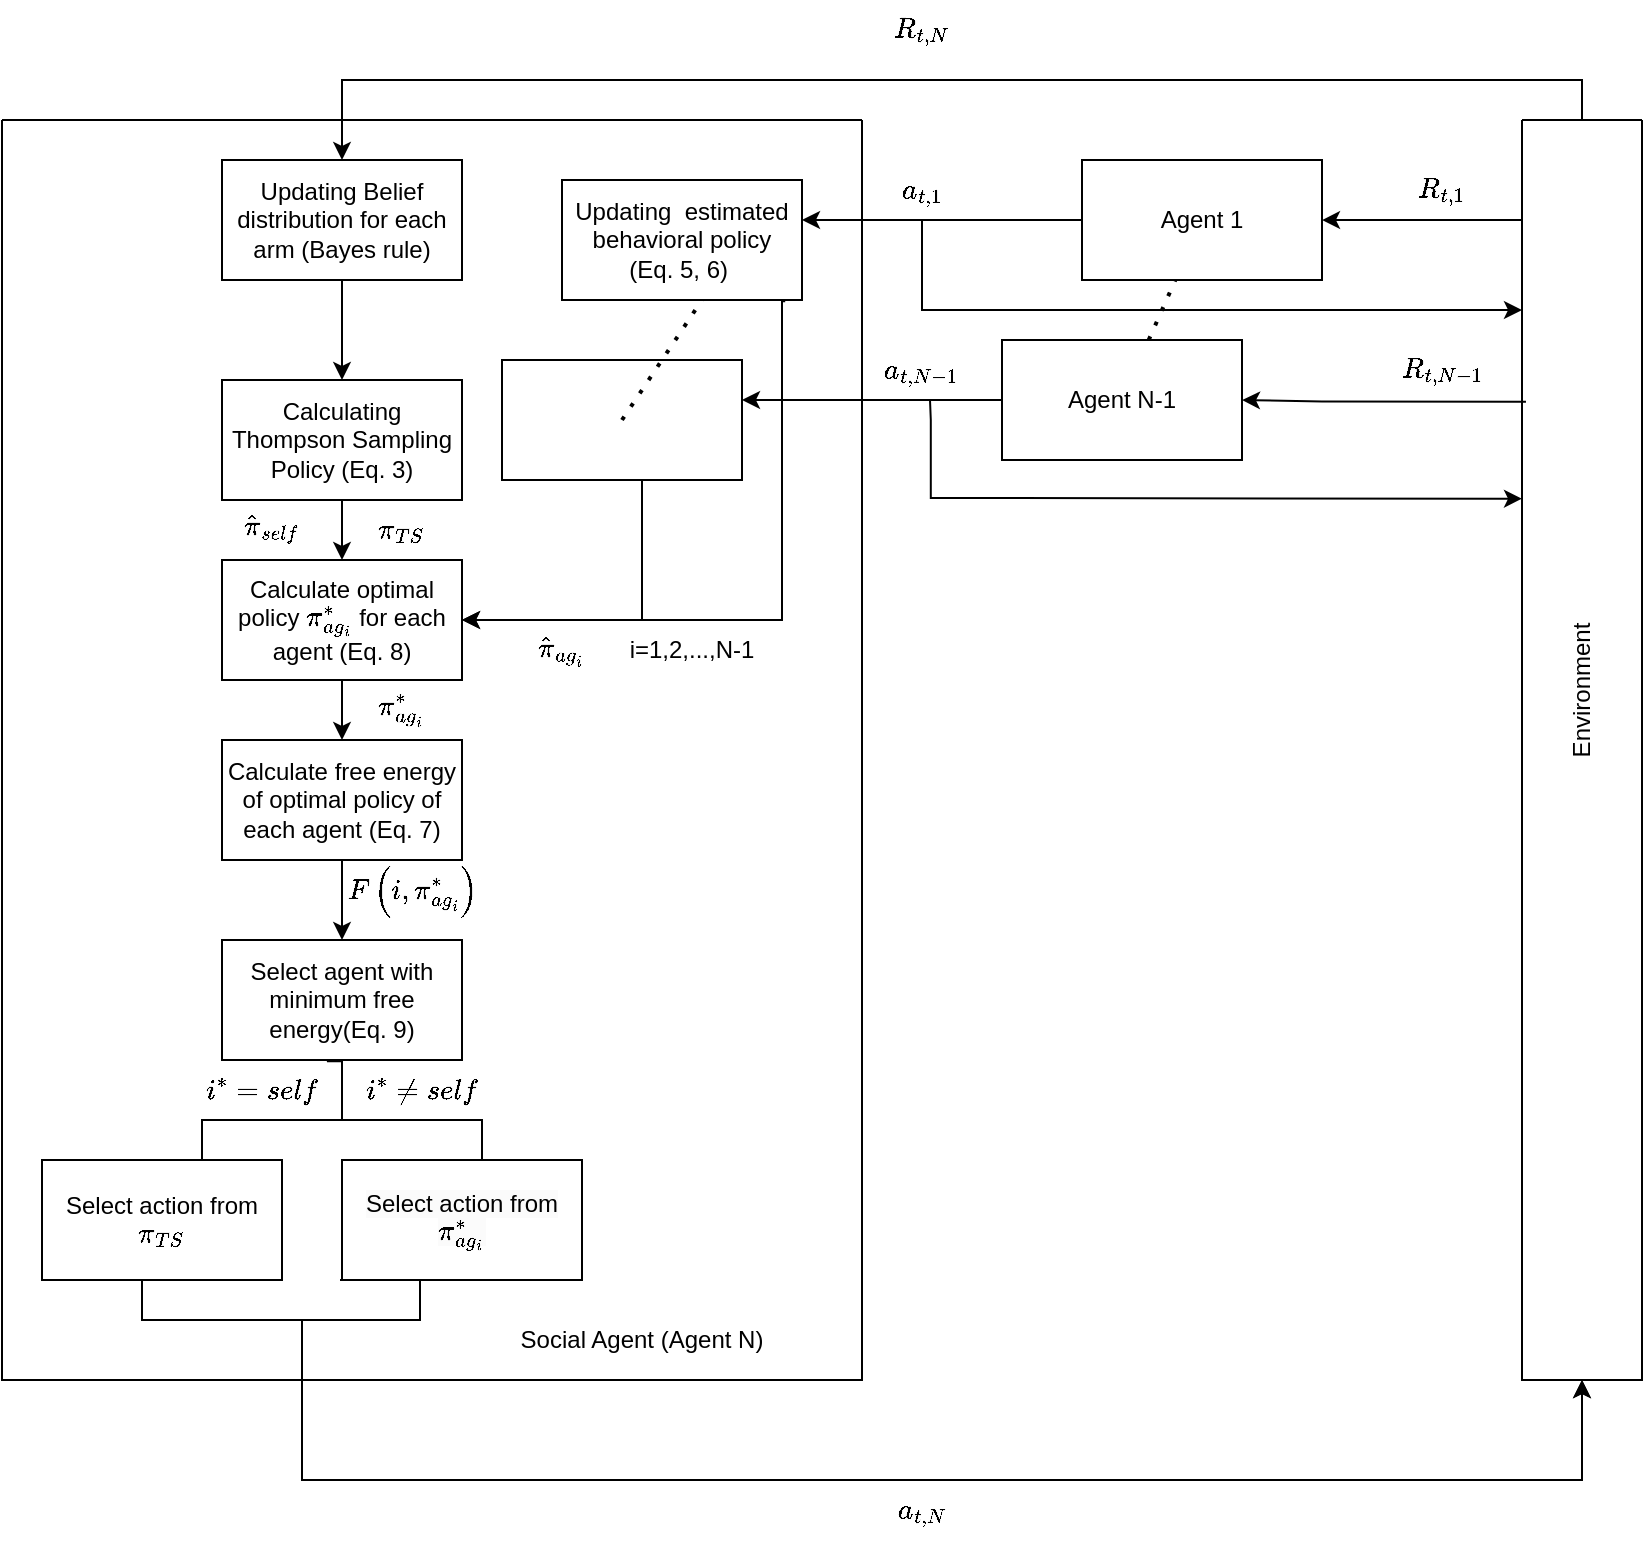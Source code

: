 <mxfile version="21.6.1" type="github" pages="2">
  <diagram name="Page-1" id="jLKKZluM8srTzTSJDMef">
    <mxGraphModel dx="1518" dy="1784" grid="1" gridSize="10" guides="1" tooltips="1" connect="1" arrows="1" fold="1" page="1" pageScale="1" pageWidth="850" pageHeight="1100" math="1" shadow="0">
      <root>
        <mxCell id="0" />
        <mxCell id="1" parent="0" />
        <mxCell id="Uau8ywvGDSGfsXAt1Brf-23" value="" style="swimlane;startSize=0;" parent="1" vertex="1">
          <mxGeometry x="20" y="50" width="430" height="630" as="geometry">
            <mxRectangle y="40" width="50" height="40" as="alternateBounds" />
          </mxGeometry>
        </mxCell>
        <mxCell id="Uau8ywvGDSGfsXAt1Brf-1" value="Updating Belief distribution for each arm (Bayes rule)" style="rounded=0;whiteSpace=wrap;html=1;" parent="Uau8ywvGDSGfsXAt1Brf-23" vertex="1">
          <mxGeometry x="110" y="20" width="120" height="60" as="geometry" />
        </mxCell>
        <mxCell id="Uau8ywvGDSGfsXAt1Brf-3" value="Calculating Thompson Sampling Policy (Eq. 3)" style="rounded=0;whiteSpace=wrap;html=1;" parent="Uau8ywvGDSGfsXAt1Brf-23" vertex="1">
          <mxGeometry x="110" y="130" width="120" height="60" as="geometry" />
        </mxCell>
        <mxCell id="Uau8ywvGDSGfsXAt1Brf-2" style="edgeStyle=orthogonalEdgeStyle;rounded=0;orthogonalLoop=1;jettySize=auto;html=1;exitX=0.5;exitY=1;exitDx=0;exitDy=0;entryX=0.5;entryY=0;entryDx=0;entryDy=0;" parent="Uau8ywvGDSGfsXAt1Brf-23" source="Uau8ywvGDSGfsXAt1Brf-1" target="Uau8ywvGDSGfsXAt1Brf-3" edge="1">
          <mxGeometry relative="1" as="geometry">
            <mxPoint x="170" y="120" as="targetPoint" />
          </mxGeometry>
        </mxCell>
        <mxCell id="Uau8ywvGDSGfsXAt1Brf-5" value="Calculate optimal policy \(\pi_{ag_i}^{*}\) for each agent (Eq. 8)" style="rounded=0;whiteSpace=wrap;html=1;" parent="Uau8ywvGDSGfsXAt1Brf-23" vertex="1">
          <mxGeometry x="110" y="220" width="120" height="60" as="geometry" />
        </mxCell>
        <mxCell id="Uau8ywvGDSGfsXAt1Brf-4" style="edgeStyle=orthogonalEdgeStyle;rounded=0;orthogonalLoop=1;jettySize=auto;html=1;entryX=0.5;entryY=0;entryDx=0;entryDy=0;" parent="Uau8ywvGDSGfsXAt1Brf-23" target="Uau8ywvGDSGfsXAt1Brf-5" edge="1">
          <mxGeometry relative="1" as="geometry">
            <mxPoint x="169" y="210" as="targetPoint" />
            <mxPoint x="170" y="190" as="sourcePoint" />
          </mxGeometry>
        </mxCell>
        <mxCell id="Uau8ywvGDSGfsXAt1Brf-7" value="Calculate free energy of optimal policy of each agent (Eq. 7)" style="rounded=0;whiteSpace=wrap;html=1;" parent="Uau8ywvGDSGfsXAt1Brf-23" vertex="1">
          <mxGeometry x="110" y="310" width="120" height="60" as="geometry" />
        </mxCell>
        <mxCell id="Uau8ywvGDSGfsXAt1Brf-6" style="edgeStyle=orthogonalEdgeStyle;rounded=0;orthogonalLoop=1;jettySize=auto;html=1;exitX=0.5;exitY=1;exitDx=0;exitDy=0;entryX=0.5;entryY=0;entryDx=0;entryDy=0;" parent="Uau8ywvGDSGfsXAt1Brf-23" source="Uau8ywvGDSGfsXAt1Brf-5" target="Uau8ywvGDSGfsXAt1Brf-7" edge="1">
          <mxGeometry relative="1" as="geometry">
            <mxPoint x="170" y="310" as="targetPoint" />
          </mxGeometry>
        </mxCell>
        <mxCell id="Uau8ywvGDSGfsXAt1Brf-11" style="edgeStyle=orthogonalEdgeStyle;rounded=0;orthogonalLoop=1;jettySize=auto;html=1;exitX=0.437;exitY=1.01;exitDx=0;exitDy=0;exitPerimeter=0;" parent="Uau8ywvGDSGfsXAt1Brf-23" source="Uau8ywvGDSGfsXAt1Brf-9" edge="1">
          <mxGeometry relative="1" as="geometry">
            <mxPoint x="100" y="530" as="targetPoint" />
            <mxPoint x="160" y="480" as="sourcePoint" />
            <Array as="points">
              <mxPoint x="170" y="471" />
              <mxPoint x="170" y="500" />
              <mxPoint x="100" y="500" />
            </Array>
          </mxGeometry>
        </mxCell>
        <mxCell id="Uau8ywvGDSGfsXAt1Brf-12" style="edgeStyle=orthogonalEdgeStyle;rounded=0;orthogonalLoop=1;jettySize=auto;html=1;exitX=0.5;exitY=1;exitDx=0;exitDy=0;" parent="Uau8ywvGDSGfsXAt1Brf-23" source="Uau8ywvGDSGfsXAt1Brf-9" edge="1">
          <mxGeometry relative="1" as="geometry">
            <mxPoint x="240" y="530" as="targetPoint" />
            <mxPoint x="180" y="480" as="sourcePoint" />
            <Array as="points">
              <mxPoint x="170" y="500" />
              <mxPoint x="240" y="500" />
            </Array>
          </mxGeometry>
        </mxCell>
        <mxCell id="Uau8ywvGDSGfsXAt1Brf-9" value="Select agent with minimum free energy(Eq. 9)" style="rounded=0;whiteSpace=wrap;html=1;" parent="Uau8ywvGDSGfsXAt1Brf-23" vertex="1">
          <mxGeometry x="110" y="410" width="120" height="60" as="geometry" />
        </mxCell>
        <mxCell id="Uau8ywvGDSGfsXAt1Brf-10" style="edgeStyle=orthogonalEdgeStyle;rounded=0;orthogonalLoop=1;jettySize=auto;html=1;exitX=0.5;exitY=1;exitDx=0;exitDy=0;entryX=0.5;entryY=0;entryDx=0;entryDy=0;" parent="Uau8ywvGDSGfsXAt1Brf-23" source="Uau8ywvGDSGfsXAt1Brf-7" target="Uau8ywvGDSGfsXAt1Brf-9" edge="1">
          <mxGeometry relative="1" as="geometry" />
        </mxCell>
        <mxCell id="Uau8ywvGDSGfsXAt1Brf-13" value="Select action from \(\pi_{TS}\)" style="rounded=0;whiteSpace=wrap;html=1;" parent="Uau8ywvGDSGfsXAt1Brf-23" vertex="1">
          <mxGeometry x="20" y="520" width="120" height="60" as="geometry" />
        </mxCell>
        <mxCell id="Uau8ywvGDSGfsXAt1Brf-14" value="&lt;span style=&quot;color: rgb(0, 0, 0); font-family: Helvetica; font-size: 12px; font-style: normal; font-variant-ligatures: normal; font-variant-caps: normal; font-weight: 400; letter-spacing: normal; orphans: 2; text-align: center; text-indent: 0px; text-transform: none; widows: 2; word-spacing: 0px; -webkit-text-stroke-width: 0px; background-color: rgb(251, 251, 251); text-decoration-thickness: initial; text-decoration-style: initial; text-decoration-color: initial; float: none; display: inline !important;&quot;&gt;Select action from\(\pi_{ag_i}^{*}\)&lt;/span&gt;" style="rounded=0;whiteSpace=wrap;html=1;" parent="Uau8ywvGDSGfsXAt1Brf-23" vertex="1">
          <mxGeometry x="170" y="520" width="120" height="60" as="geometry" />
        </mxCell>
        <mxCell id="Uau8ywvGDSGfsXAt1Brf-17" style="edgeStyle=orthogonalEdgeStyle;rounded=0;orthogonalLoop=1;jettySize=auto;html=1;entryX=1;entryY=0.5;entryDx=0;entryDy=0;exitX=0.5;exitY=1;exitDx=0;exitDy=0;" parent="Uau8ywvGDSGfsXAt1Brf-23" target="Uau8ywvGDSGfsXAt1Brf-5" edge="1">
          <mxGeometry relative="1" as="geometry">
            <mxPoint x="320" y="180" as="sourcePoint" />
            <Array as="points">
              <mxPoint x="320" y="250" />
            </Array>
          </mxGeometry>
        </mxCell>
        <mxCell id="Uau8ywvGDSGfsXAt1Brf-18" value="" style="rounded=0;whiteSpace=wrap;html=1;" parent="Uau8ywvGDSGfsXAt1Brf-23" vertex="1">
          <mxGeometry x="250" y="120" width="120" height="60" as="geometry" />
        </mxCell>
        <mxCell id="Uau8ywvGDSGfsXAt1Brf-19" value="" style="endArrow=none;dashed=1;html=1;dashPattern=1 3;strokeWidth=2;rounded=0;" parent="Uau8ywvGDSGfsXAt1Brf-23" edge="1">
          <mxGeometry width="50" height="50" relative="1" as="geometry">
            <mxPoint x="310" y="150" as="sourcePoint" />
            <mxPoint x="350" y="90" as="targetPoint" />
          </mxGeometry>
        </mxCell>
        <mxCell id="fMXsqICDEtxerlvjd7WZ-1" style="edgeStyle=orthogonalEdgeStyle;rounded=0;orthogonalLoop=1;jettySize=auto;html=1;exitX=0.93;exitY=1.01;exitDx=0;exitDy=0;exitPerimeter=0;entryX=1;entryY=0.5;entryDx=0;entryDy=0;" parent="Uau8ywvGDSGfsXAt1Brf-23" source="Uau8ywvGDSGfsXAt1Brf-20" target="Uau8ywvGDSGfsXAt1Brf-5" edge="1">
          <mxGeometry relative="1" as="geometry">
            <mxPoint x="320" y="240" as="targetPoint" />
            <mxPoint x="400" y="100" as="sourcePoint" />
            <Array as="points">
              <mxPoint x="390" y="91" />
              <mxPoint x="390" y="250" />
            </Array>
          </mxGeometry>
        </mxCell>
        <mxCell id="Uau8ywvGDSGfsXAt1Brf-20" value="Updating&amp;nbsp; estimated behavioral policy&lt;br&gt;(Eq. 5, 6)&amp;nbsp;" style="rounded=0;whiteSpace=wrap;html=1;" parent="Uau8ywvGDSGfsXAt1Brf-23" vertex="1">
          <mxGeometry x="280" y="30" width="120" height="60" as="geometry" />
        </mxCell>
        <mxCell id="Uau8ywvGDSGfsXAt1Brf-34" value="Social Agent (Agent N)" style="text;strokeColor=none;align=center;fillColor=none;html=1;verticalAlign=middle;whiteSpace=wrap;rounded=0;" parent="Uau8ywvGDSGfsXAt1Brf-23" vertex="1">
          <mxGeometry x="250" y="590" width="140" height="40" as="geometry" />
        </mxCell>
        <mxCell id="fMXsqICDEtxerlvjd7WZ-4" value="$$\hat{\pi}_{{ag}_i}$$" style="text;strokeColor=none;align=center;fillColor=none;html=1;verticalAlign=middle;whiteSpace=wrap;rounded=0;" parent="Uau8ywvGDSGfsXAt1Brf-23" vertex="1">
          <mxGeometry x="250" y="250" width="60" height="30" as="geometry" />
        </mxCell>
        <mxCell id="Uau8ywvGDSGfsXAt1Brf-25" style="edgeStyle=orthogonalEdgeStyle;rounded=0;orthogonalLoop=1;jettySize=auto;html=1;exitX=0.5;exitY=1;exitDx=0;exitDy=0;" parent="Uau8ywvGDSGfsXAt1Brf-23" edge="1">
          <mxGeometry relative="1" as="geometry">
            <mxPoint x="790" y="630" as="targetPoint" />
            <mxPoint x="169" y="580" as="sourcePoint" />
            <Array as="points">
              <mxPoint x="209" y="580" />
              <mxPoint x="209" y="600" />
              <mxPoint x="150" y="600" />
              <mxPoint x="150" y="680" />
              <mxPoint x="790" y="680" />
            </Array>
          </mxGeometry>
        </mxCell>
        <mxCell id="fMXsqICDEtxerlvjd7WZ-13" value="$$i^* = self$$" style="text;strokeColor=none;align=center;fillColor=none;html=1;verticalAlign=middle;whiteSpace=wrap;rounded=0;" parent="Uau8ywvGDSGfsXAt1Brf-23" vertex="1">
          <mxGeometry x="100" y="480" width="60" height="10" as="geometry" />
        </mxCell>
        <mxCell id="fMXsqICDEtxerlvjd7WZ-16" value="$$i^* \neq self$$" style="text;strokeColor=none;align=center;fillColor=none;html=1;verticalAlign=middle;whiteSpace=wrap;rounded=0;" parent="Uau8ywvGDSGfsXAt1Brf-23" vertex="1">
          <mxGeometry x="180" y="480" width="60" height="10" as="geometry" />
        </mxCell>
        <mxCell id="fMXsqICDEtxerlvjd7WZ-17" value="$$F\left(i, \pi_{{ag}_i}^*\right)$$" style="text;strokeColor=none;align=center;fillColor=none;html=1;verticalAlign=middle;whiteSpace=wrap;rounded=0;" parent="Uau8ywvGDSGfsXAt1Brf-23" vertex="1">
          <mxGeometry x="180" y="380" width="50" height="10" as="geometry" />
        </mxCell>
        <mxCell id="fMXsqICDEtxerlvjd7WZ-18" value="$$\pi_{{ag}_i}^*$$" style="text;strokeColor=none;align=center;fillColor=none;html=1;verticalAlign=middle;whiteSpace=wrap;rounded=0;" parent="Uau8ywvGDSGfsXAt1Brf-23" vertex="1">
          <mxGeometry x="180" y="280" width="40" height="30" as="geometry" />
        </mxCell>
        <mxCell id="fMXsqICDEtxerlvjd7WZ-19" value="$$\pi_{TS}$$" style="text;strokeColor=none;align=center;fillColor=none;html=1;verticalAlign=middle;whiteSpace=wrap;rounded=0;" parent="Uau8ywvGDSGfsXAt1Brf-23" vertex="1">
          <mxGeometry x="180" y="190" width="40" height="30" as="geometry" />
        </mxCell>
        <mxCell id="fMXsqICDEtxerlvjd7WZ-26" value="" style="shape=image;verticalLabelPosition=bottom;verticalAlign=top;imageAspect=0;image=https://static.thenounproject.com/png/2475107-200.png" parent="Uau8ywvGDSGfsXAt1Brf-23" vertex="1">
          <mxGeometry x="180" y="90" width="40" height="30" as="geometry" />
        </mxCell>
        <mxCell id="sl0QnmHDzVYZaA7vwjuD-1" value="$$\hat\pi_{self}$$" style="text;strokeColor=none;align=center;fillColor=none;html=1;verticalAlign=middle;whiteSpace=wrap;rounded=0;" parent="Uau8ywvGDSGfsXAt1Brf-23" vertex="1">
          <mxGeometry x="110" y="190" width="50" height="25" as="geometry" />
        </mxCell>
        <mxCell id="66hetL-OM86COoO7zvc4-2" value="i=1,2,...,N-1" style="text;strokeColor=none;align=center;fillColor=none;html=1;verticalAlign=middle;whiteSpace=wrap;rounded=0;" vertex="1" parent="Uau8ywvGDSGfsXAt1Brf-23">
          <mxGeometry x="300" y="250" width="90" height="30" as="geometry" />
        </mxCell>
        <mxCell id="Uau8ywvGDSGfsXAt1Brf-46" style="edgeStyle=orthogonalEdgeStyle;rounded=0;orthogonalLoop=1;jettySize=auto;html=1;exitX=0;exitY=0.5;exitDx=0;exitDy=0;entryX=1;entryY=0.333;entryDx=0;entryDy=0;entryPerimeter=0;" parent="1" source="Uau8ywvGDSGfsXAt1Brf-36" target="Uau8ywvGDSGfsXAt1Brf-18" edge="1">
          <mxGeometry relative="1" as="geometry">
            <mxPoint x="390" y="190" as="targetPoint" />
            <Array as="points" />
          </mxGeometry>
        </mxCell>
        <mxCell id="Uau8ywvGDSGfsXAt1Brf-36" value="Agent N-1" style="rounded=0;whiteSpace=wrap;html=1;" parent="1" vertex="1">
          <mxGeometry x="520" y="160" width="120" height="60" as="geometry" />
        </mxCell>
        <mxCell id="Uau8ywvGDSGfsXAt1Brf-37" value="" style="endArrow=none;dashed=1;html=1;dashPattern=1 3;strokeWidth=2;rounded=0;" parent="1" source="Uau8ywvGDSGfsXAt1Brf-36" target="Uau8ywvGDSGfsXAt1Brf-38" edge="1">
          <mxGeometry width="50" height="50" relative="1" as="geometry">
            <mxPoint x="670" y="190" as="sourcePoint" />
            <mxPoint x="590" y="130" as="targetPoint" />
          </mxGeometry>
        </mxCell>
        <mxCell id="Uau8ywvGDSGfsXAt1Brf-45" style="edgeStyle=orthogonalEdgeStyle;rounded=0;orthogonalLoop=1;jettySize=auto;html=1;" parent="1" edge="1">
          <mxGeometry relative="1" as="geometry">
            <mxPoint x="560" y="100" as="sourcePoint" />
            <mxPoint x="420" y="100" as="targetPoint" />
          </mxGeometry>
        </mxCell>
        <mxCell id="Uau8ywvGDSGfsXAt1Brf-110" style="edgeStyle=orthogonalEdgeStyle;rounded=0;orthogonalLoop=1;jettySize=auto;html=1;" parent="1" target="Uau8ywvGDSGfsXAt1Brf-39" edge="1">
          <mxGeometry relative="1" as="geometry">
            <mxPoint x="780" y="140" as="targetPoint" />
            <Array as="points">
              <mxPoint x="480" y="145" />
            </Array>
            <mxPoint x="480" y="100" as="sourcePoint" />
          </mxGeometry>
        </mxCell>
        <mxCell id="Uau8ywvGDSGfsXAt1Brf-38" value="Agent 1" style="rounded=0;whiteSpace=wrap;html=1;" parent="1" vertex="1">
          <mxGeometry x="560" y="70" width="120" height="60" as="geometry" />
        </mxCell>
        <mxCell id="Uau8ywvGDSGfsXAt1Brf-44" style="edgeStyle=orthogonalEdgeStyle;rounded=0;orthogonalLoop=1;jettySize=auto;html=1;exitX=0.5;exitY=0;exitDx=0;exitDy=0;entryX=0.5;entryY=0;entryDx=0;entryDy=0;" parent="1" source="Uau8ywvGDSGfsXAt1Brf-39" target="Uau8ywvGDSGfsXAt1Brf-1" edge="1">
          <mxGeometry relative="1" as="geometry" />
        </mxCell>
        <mxCell id="Uau8ywvGDSGfsXAt1Brf-57" style="edgeStyle=orthogonalEdgeStyle;rounded=0;orthogonalLoop=1;jettySize=auto;html=1;exitX=0.022;exitY=0.274;exitDx=0;exitDy=0;exitPerimeter=0;" parent="1" edge="1">
          <mxGeometry relative="1" as="geometry">
            <mxPoint x="781.98" y="190.84" as="sourcePoint" />
            <mxPoint x="640" y="190" as="targetPoint" />
            <Array as="points">
              <mxPoint x="680" y="191" />
            </Array>
          </mxGeometry>
        </mxCell>
        <mxCell id="Uau8ywvGDSGfsXAt1Brf-39" value="" style="swimlane;startSize=0;" parent="1" vertex="1">
          <mxGeometry x="780" y="50" width="60" height="630" as="geometry" />
        </mxCell>
        <mxCell id="Uau8ywvGDSGfsXAt1Brf-50" value="Environment" style="text;strokeColor=none;align=center;fillColor=none;html=1;verticalAlign=middle;whiteSpace=wrap;rounded=0;rotation=270;" parent="Uau8ywvGDSGfsXAt1Brf-39" vertex="1">
          <mxGeometry y="270" width="60" height="30" as="geometry" />
        </mxCell>
        <mxCell id="Uau8ywvGDSGfsXAt1Brf-49" value="" style="endArrow=classic;html=1;rounded=0;exitX=0;exitY=0.5;exitDx=0;exitDy=0;entryX=-0.055;entryY=0.374;entryDx=0;entryDy=0;entryPerimeter=0;" parent="1" source="Uau8ywvGDSGfsXAt1Brf-36" edge="1">
          <mxGeometry width="50" height="50" relative="1" as="geometry">
            <mxPoint x="524.4" y="170" as="sourcePoint" />
            <mxPoint x="780.0" y="239.36" as="targetPoint" />
            <Array as="points">
              <mxPoint x="500" y="190" />
              <mxPoint x="484" y="190" />
              <mxPoint x="484.4" y="200" />
              <mxPoint x="484.4" y="239" />
            </Array>
          </mxGeometry>
        </mxCell>
        <mxCell id="Uau8ywvGDSGfsXAt1Brf-51" value="$$a_{t,N}$$" style="text;strokeColor=none;align=center;fillColor=none;html=1;verticalAlign=middle;whiteSpace=wrap;rounded=0;" parent="1" vertex="1">
          <mxGeometry x="450" y="730" width="60" height="30" as="geometry" />
        </mxCell>
        <mxCell id="Uau8ywvGDSGfsXAt1Brf-52" value="$$a_{t,N-1}$$" style="text;strokeColor=none;align=center;fillColor=none;html=1;verticalAlign=middle;whiteSpace=wrap;rounded=0;" parent="1" vertex="1">
          <mxGeometry x="450" y="160" width="60" height="30" as="geometry" />
        </mxCell>
        <mxCell id="Uau8ywvGDSGfsXAt1Brf-53" value="$$a_{t,1}$$" style="text;strokeColor=none;align=center;fillColor=none;html=1;verticalAlign=middle;whiteSpace=wrap;rounded=0;" parent="1" vertex="1">
          <mxGeometry x="450" y="70" width="60" height="30" as="geometry" />
        </mxCell>
        <mxCell id="Uau8ywvGDSGfsXAt1Brf-56" value="$$R_{t,N}$$" style="text;strokeColor=none;align=center;fillColor=none;html=1;verticalAlign=middle;whiteSpace=wrap;rounded=0;" parent="1" vertex="1">
          <mxGeometry x="450" y="-10" width="60" height="30" as="geometry" />
        </mxCell>
        <mxCell id="Uau8ywvGDSGfsXAt1Brf-65" value="" style="endArrow=classic;html=1;rounded=0;entryX=1;entryY=0.667;entryDx=0;entryDy=0;entryPerimeter=0;" parent="1" edge="1">
          <mxGeometry width="50" height="50" relative="1" as="geometry">
            <mxPoint x="780" y="100" as="sourcePoint" />
            <mxPoint x="680" y="100.02" as="targetPoint" />
            <Array as="points">
              <mxPoint x="690" y="100" />
            </Array>
          </mxGeometry>
        </mxCell>
        <mxCell id="Uau8ywvGDSGfsXAt1Brf-107" value="$$R_{t,1}$$" style="text;strokeColor=none;align=center;fillColor=none;html=1;verticalAlign=middle;whiteSpace=wrap;rounded=0;" parent="1" vertex="1">
          <mxGeometry x="710" y="70" width="60" height="30" as="geometry" />
        </mxCell>
        <mxCell id="Uau8ywvGDSGfsXAt1Brf-108" value="$$R_{t,N-1}$$" style="text;strokeColor=none;align=center;fillColor=none;html=1;verticalAlign=middle;whiteSpace=wrap;rounded=0;" parent="1" vertex="1">
          <mxGeometry x="710" y="165" width="60" height="20" as="geometry" />
        </mxCell>
        <mxCell id="Uau8ywvGDSGfsXAt1Brf-28" style="edgeStyle=orthogonalEdgeStyle;rounded=0;orthogonalLoop=1;jettySize=auto;html=1;" parent="1" target="Uau8ywvGDSGfsXAt1Brf-39" edge="1">
          <mxGeometry relative="1" as="geometry">
            <mxPoint x="820" y="660" as="targetPoint" />
            <mxPoint x="90" y="630" as="sourcePoint" />
            <Array as="points">
              <mxPoint x="90" y="650" />
              <mxPoint x="170" y="650" />
              <mxPoint x="170" y="730" />
              <mxPoint x="810" y="730" />
            </Array>
          </mxGeometry>
        </mxCell>
      </root>
    </mxGraphModel>
  </diagram>
  <diagram id="8tD_rVsal_eQz5luLfDJ" name="Page-2">
    <mxGraphModel dx="1290" dy="1681" grid="1" gridSize="10" guides="1" tooltips="1" connect="1" arrows="1" fold="1" page="1" pageScale="1" pageWidth="850" pageHeight="1100" math="1" shadow="0">
      <root>
        <mxCell id="0" />
        <mxCell id="1" parent="0" />
        <mxCell id="ndtwWIUN0t6fgnPoVDJu-1" value="" style="swimlane;startSize=0;fillColor=#D5E8D4;" parent="1" vertex="1">
          <mxGeometry x="10" y="50" width="430" height="630" as="geometry">
            <mxRectangle x="10" y="50" width="50" height="40" as="alternateBounds" />
          </mxGeometry>
        </mxCell>
        <mxCell id="ndtwWIUN0t6fgnPoVDJu-2" value="بروزرسانی توزیع‌های باور&amp;nbsp;&lt;br&gt;{قانون بیز}" style="rounded=0;whiteSpace=wrap;html=1;" parent="ndtwWIUN0t6fgnPoVDJu-1" vertex="1">
          <mxGeometry x="110" y="20" width="120" height="60" as="geometry" />
        </mxCell>
        <mxCell id="ndtwWIUN0t6fgnPoVDJu-3" value="محاسبه‌ی سیاست الگوریتم نمونه برداری تامپسون&lt;br&gt;{3.3 معادله }" style="rounded=0;whiteSpace=wrap;html=1;" parent="ndtwWIUN0t6fgnPoVDJu-1" vertex="1">
          <mxGeometry x="110" y="130" width="120" height="60" as="geometry" />
        </mxCell>
        <mxCell id="ndtwWIUN0t6fgnPoVDJu-4" style="edgeStyle=orthogonalEdgeStyle;rounded=0;orthogonalLoop=1;jettySize=auto;html=1;exitX=0.5;exitY=1;exitDx=0;exitDy=0;entryX=0.5;entryY=0;entryDx=0;entryDy=0;" parent="ndtwWIUN0t6fgnPoVDJu-1" source="ndtwWIUN0t6fgnPoVDJu-2" target="ndtwWIUN0t6fgnPoVDJu-3" edge="1">
          <mxGeometry relative="1" as="geometry">
            <mxPoint x="170" y="120" as="targetPoint" />
          </mxGeometry>
        </mxCell>
        <mxCell id="ndtwWIUN0t6fgnPoVDJu-5" value="محاسبه سیاست بهینه&amp;nbsp;&lt;br&gt;برای هر عامل&lt;br&gt;{3.8 معادله }" style="rounded=0;whiteSpace=wrap;html=1;" parent="ndtwWIUN0t6fgnPoVDJu-1" vertex="1">
          <mxGeometry x="110" y="220" width="120" height="60" as="geometry" />
        </mxCell>
        <mxCell id="ndtwWIUN0t6fgnPoVDJu-6" style="edgeStyle=orthogonalEdgeStyle;rounded=0;orthogonalLoop=1;jettySize=auto;html=1;entryX=0.5;entryY=0;entryDx=0;entryDy=0;" parent="ndtwWIUN0t6fgnPoVDJu-1" target="ndtwWIUN0t6fgnPoVDJu-5" edge="1">
          <mxGeometry relative="1" as="geometry">
            <mxPoint x="169" y="210" as="targetPoint" />
            <mxPoint x="170" y="190" as="sourcePoint" />
          </mxGeometry>
        </mxCell>
        <mxCell id="ndtwWIUN0t6fgnPoVDJu-7" value="محاسبه‌ی انرژی آزاد برای سیاست‌های بهینه عامل‌ها&amp;nbsp;&lt;br&gt;{3.7 معادله }" style="rounded=0;whiteSpace=wrap;html=1;" parent="ndtwWIUN0t6fgnPoVDJu-1" vertex="1">
          <mxGeometry x="110" y="310" width="120" height="60" as="geometry" />
        </mxCell>
        <mxCell id="ndtwWIUN0t6fgnPoVDJu-8" style="edgeStyle=orthogonalEdgeStyle;rounded=0;orthogonalLoop=1;jettySize=auto;html=1;exitX=0.5;exitY=1;exitDx=0;exitDy=0;entryX=0.5;entryY=0;entryDx=0;entryDy=0;" parent="ndtwWIUN0t6fgnPoVDJu-1" source="ndtwWIUN0t6fgnPoVDJu-5" target="ndtwWIUN0t6fgnPoVDJu-7" edge="1">
          <mxGeometry relative="1" as="geometry">
            <mxPoint x="170" y="310" as="targetPoint" />
          </mxGeometry>
        </mxCell>
        <mxCell id="ndtwWIUN0t6fgnPoVDJu-9" style="edgeStyle=orthogonalEdgeStyle;rounded=0;orthogonalLoop=1;jettySize=auto;html=1;exitX=0.437;exitY=1.01;exitDx=0;exitDy=0;exitPerimeter=0;" parent="ndtwWIUN0t6fgnPoVDJu-1" source="ndtwWIUN0t6fgnPoVDJu-11" edge="1">
          <mxGeometry relative="1" as="geometry">
            <mxPoint x="100" y="530" as="targetPoint" />
            <mxPoint x="160" y="480" as="sourcePoint" />
            <Array as="points">
              <mxPoint x="170" y="471" />
              <mxPoint x="170" y="500" />
              <mxPoint x="100" y="500" />
            </Array>
          </mxGeometry>
        </mxCell>
        <mxCell id="ndtwWIUN0t6fgnPoVDJu-10" style="edgeStyle=orthogonalEdgeStyle;rounded=0;orthogonalLoop=1;jettySize=auto;html=1;exitX=0.75;exitY=1;exitDx=0;exitDy=0;" parent="ndtwWIUN0t6fgnPoVDJu-1" source="ndtwWIUN0t6fgnPoVDJu-11" edge="1">
          <mxGeometry relative="1" as="geometry">
            <mxPoint x="240" y="530" as="targetPoint" />
            <mxPoint x="180" y="480" as="sourcePoint" />
            <Array as="points">
              <mxPoint x="170" y="470" />
              <mxPoint x="170" y="500" />
              <mxPoint x="240" y="500" />
            </Array>
          </mxGeometry>
        </mxCell>
        <mxCell id="ndtwWIUN0t6fgnPoVDJu-11" value="انتخاب عامل دارای کمینه انرژی آزاد&lt;br&gt;{3.9 معادله }" style="rounded=0;whiteSpace=wrap;html=1;" parent="ndtwWIUN0t6fgnPoVDJu-1" vertex="1">
          <mxGeometry x="110" y="410" width="120" height="60" as="geometry" />
        </mxCell>
        <mxCell id="ndtwWIUN0t6fgnPoVDJu-12" style="edgeStyle=orthogonalEdgeStyle;rounded=0;orthogonalLoop=1;jettySize=auto;html=1;exitX=0.5;exitY=1;exitDx=0;exitDy=0;entryX=0.5;entryY=0;entryDx=0;entryDy=0;" parent="ndtwWIUN0t6fgnPoVDJu-1" source="ndtwWIUN0t6fgnPoVDJu-7" target="ndtwWIUN0t6fgnPoVDJu-11" edge="1">
          <mxGeometry relative="1" as="geometry" />
        </mxCell>
        <mxCell id="ndtwWIUN0t6fgnPoVDJu-13" value="انتخاب عمل بر اساس&lt;br&gt;&amp;nbsp;\(\pi_{TS}\)" style="rounded=0;whiteSpace=wrap;html=1;" parent="ndtwWIUN0t6fgnPoVDJu-1" vertex="1">
          <mxGeometry x="20" y="520" width="120" height="60" as="geometry" />
        </mxCell>
        <mxCell id="ndtwWIUN0t6fgnPoVDJu-14" value="&lt;span style=&quot;color: rgb(0, 0, 0); font-family: Helvetica; font-size: 12px; font-style: normal; font-variant-ligatures: normal; font-variant-caps: normal; font-weight: 400; letter-spacing: normal; orphans: 2; text-align: center; text-indent: 0px; text-transform: none; widows: 2; word-spacing: 0px; -webkit-text-stroke-width: 0px; background-color: rgb(251, 251, 251); text-decoration-thickness: initial; text-decoration-style: initial; text-decoration-color: initial; float: none; display: inline !important;&quot;&gt;انتخاب عمل بر اساس&lt;br&gt;\(\pi_{ag_i}^{*}\)&lt;/span&gt;" style="rounded=0;whiteSpace=wrap;html=1;" parent="ndtwWIUN0t6fgnPoVDJu-1" vertex="1">
          <mxGeometry x="170" y="520" width="120" height="60" as="geometry" />
        </mxCell>
        <mxCell id="ndtwWIUN0t6fgnPoVDJu-15" style="edgeStyle=orthogonalEdgeStyle;rounded=0;orthogonalLoop=1;jettySize=auto;html=1;entryX=1;entryY=0.5;entryDx=0;entryDy=0;exitX=0.5;exitY=1;exitDx=0;exitDy=0;" parent="ndtwWIUN0t6fgnPoVDJu-1" target="ndtwWIUN0t6fgnPoVDJu-5" edge="1">
          <mxGeometry relative="1" as="geometry">
            <mxPoint x="320" y="180" as="sourcePoint" />
            <Array as="points">
              <mxPoint x="320" y="250" />
            </Array>
          </mxGeometry>
        </mxCell>
        <mxCell id="ndtwWIUN0t6fgnPoVDJu-16" value="" style="rounded=0;whiteSpace=wrap;html=1;" parent="ndtwWIUN0t6fgnPoVDJu-1" vertex="1">
          <mxGeometry x="250" y="120" width="120" height="60" as="geometry" />
        </mxCell>
        <mxCell id="ndtwWIUN0t6fgnPoVDJu-17" value="" style="endArrow=none;dashed=1;html=1;dashPattern=1 3;strokeWidth=2;rounded=0;" parent="ndtwWIUN0t6fgnPoVDJu-1" edge="1">
          <mxGeometry width="50" height="50" relative="1" as="geometry">
            <mxPoint x="310" y="150" as="sourcePoint" />
            <mxPoint x="350" y="90" as="targetPoint" />
          </mxGeometry>
        </mxCell>
        <mxCell id="ndtwWIUN0t6fgnPoVDJu-18" style="edgeStyle=orthogonalEdgeStyle;rounded=0;orthogonalLoop=1;jettySize=auto;html=1;exitX=0.93;exitY=1.01;exitDx=0;exitDy=0;exitPerimeter=0;entryX=1;entryY=0.5;entryDx=0;entryDy=0;" parent="ndtwWIUN0t6fgnPoVDJu-1" source="ndtwWIUN0t6fgnPoVDJu-19" target="ndtwWIUN0t6fgnPoVDJu-5" edge="1">
          <mxGeometry relative="1" as="geometry">
            <mxPoint x="320" y="240" as="targetPoint" />
            <mxPoint x="400" y="100" as="sourcePoint" />
            <Array as="points">
              <mxPoint x="390" y="91" />
              <mxPoint x="390" y="250" />
            </Array>
          </mxGeometry>
        </mxCell>
        <mxCell id="ndtwWIUN0t6fgnPoVDJu-19" value="بروز رسانی سیاست رفتاری تخمین زده شده&lt;br&gt;{3.5، 3.6 معادلات&amp;nbsp;}" style="rounded=0;whiteSpace=wrap;html=1;" parent="ndtwWIUN0t6fgnPoVDJu-1" vertex="1">
          <mxGeometry x="280" y="30" width="120" height="60" as="geometry" />
        </mxCell>
        <mxCell id="ndtwWIUN0t6fgnPoVDJu-20" value="عامل اجتماعی(N عامل)" style="text;strokeColor=none;align=center;fillColor=none;html=1;verticalAlign=middle;whiteSpace=wrap;rounded=0;" parent="ndtwWIUN0t6fgnPoVDJu-1" vertex="1">
          <mxGeometry x="250" y="590" width="140" height="40" as="geometry" />
        </mxCell>
        <mxCell id="ndtwWIUN0t6fgnPoVDJu-22" style="edgeStyle=orthogonalEdgeStyle;rounded=0;orthogonalLoop=1;jettySize=auto;html=1;exitX=0.5;exitY=1;exitDx=0;exitDy=0;entryX=0.5;entryY=1;entryDx=0;entryDy=0;" parent="ndtwWIUN0t6fgnPoVDJu-1" target="ndtwWIUN0t6fgnPoVDJu-37" edge="1">
          <mxGeometry relative="1" as="geometry">
            <mxPoint x="819" y="640" as="targetPoint" />
            <mxPoint x="179" y="580" as="sourcePoint" />
            <Array as="points">
              <mxPoint x="219" y="580" />
              <mxPoint x="219" y="600" />
              <mxPoint x="160" y="600" />
              <mxPoint x="160" y="680" />
              <mxPoint x="800" y="680" />
            </Array>
          </mxGeometry>
        </mxCell>
        <mxCell id="ndtwWIUN0t6fgnPoVDJu-25" value="$$F\left(i, \pi_{{ag}_i}^*\right)$$" style="text;strokeColor=none;align=center;fillColor=none;html=1;verticalAlign=middle;whiteSpace=wrap;rounded=0;" parent="ndtwWIUN0t6fgnPoVDJu-1" vertex="1">
          <mxGeometry x="190" y="390" width="30" height="10" as="geometry" />
        </mxCell>
        <mxCell id="ndtwWIUN0t6fgnPoVDJu-28" value="" style="shape=image;verticalLabelPosition=bottom;verticalAlign=top;imageAspect=0;image=https://static.thenounproject.com/png/2475107-200.png" parent="ndtwWIUN0t6fgnPoVDJu-1" vertex="1">
          <mxGeometry x="180" y="90" width="40" height="30" as="geometry" />
        </mxCell>
        <mxCell id="g6mAgyhkgIrgwWrr3cyB-2" value="$$\pi_{TS}$$" style="text;strokeColor=none;align=center;fillColor=none;html=1;verticalAlign=middle;whiteSpace=wrap;rounded=0;" parent="ndtwWIUN0t6fgnPoVDJu-1" vertex="1">
          <mxGeometry x="185" y="190" width="40" height="30" as="geometry" />
        </mxCell>
        <mxCell id="g6mAgyhkgIrgwWrr3cyB-1" value="$$\pi_{{ag}_i}^*$$" style="text;strokeColor=none;align=center;fillColor=none;html=1;verticalAlign=middle;whiteSpace=wrap;rounded=0;" parent="ndtwWIUN0t6fgnPoVDJu-1" vertex="1">
          <mxGeometry x="185" y="280" width="40" height="30" as="geometry" />
        </mxCell>
        <mxCell id="9xQlH-c4A5kM8fqZ1FGV-14" value="i=1,2,...,N-1" style="text;strokeColor=none;align=center;fillColor=none;html=1;verticalAlign=middle;whiteSpace=wrap;rounded=0;" vertex="1" parent="ndtwWIUN0t6fgnPoVDJu-1">
          <mxGeometry x="310" y="260" width="90" height="30" as="geometry" />
        </mxCell>
        <mxCell id="9xQlH-c4A5kM8fqZ1FGV-13" value="$$i^* \neq self$$" style="text;strokeColor=none;align=center;fillColor=none;html=1;verticalAlign=middle;whiteSpace=wrap;rounded=0;" vertex="1" parent="ndtwWIUN0t6fgnPoVDJu-1">
          <mxGeometry x="180" y="480" width="60" height="10" as="geometry" />
        </mxCell>
        <mxCell id="9xQlH-c4A5kM8fqZ1FGV-12" value="$$i^* = self$$" style="text;strokeColor=none;align=center;fillColor=none;html=1;verticalAlign=middle;whiteSpace=wrap;rounded=0;" vertex="1" parent="ndtwWIUN0t6fgnPoVDJu-1">
          <mxGeometry x="100" y="480" width="60" height="10" as="geometry" />
        </mxCell>
        <mxCell id="ndtwWIUN0t6fgnPoVDJu-29" style="edgeStyle=orthogonalEdgeStyle;rounded=0;orthogonalLoop=1;jettySize=auto;html=1;exitX=0;exitY=0.5;exitDx=0;exitDy=0;entryX=1;entryY=0.333;entryDx=0;entryDy=0;entryPerimeter=0;" parent="1" source="ndtwWIUN0t6fgnPoVDJu-30" target="ndtwWIUN0t6fgnPoVDJu-16" edge="1">
          <mxGeometry relative="1" as="geometry">
            <mxPoint x="390" y="190" as="targetPoint" />
            <Array as="points" />
          </mxGeometry>
        </mxCell>
        <mxCell id="ndtwWIUN0t6fgnPoVDJu-30" value="N - 1 عامل" style="rounded=0;whiteSpace=wrap;html=1;" parent="1" vertex="1">
          <mxGeometry x="520" y="160" width="120" height="60" as="geometry" />
        </mxCell>
        <mxCell id="ndtwWIUN0t6fgnPoVDJu-31" value="" style="endArrow=none;dashed=1;html=1;dashPattern=1 3;strokeWidth=2;rounded=0;" parent="1" source="ndtwWIUN0t6fgnPoVDJu-30" target="ndtwWIUN0t6fgnPoVDJu-34" edge="1">
          <mxGeometry width="50" height="50" relative="1" as="geometry">
            <mxPoint x="670" y="190" as="sourcePoint" />
            <mxPoint x="590" y="130" as="targetPoint" />
          </mxGeometry>
        </mxCell>
        <mxCell id="ndtwWIUN0t6fgnPoVDJu-32" style="edgeStyle=orthogonalEdgeStyle;rounded=0;orthogonalLoop=1;jettySize=auto;html=1;" parent="1" edge="1">
          <mxGeometry relative="1" as="geometry">
            <mxPoint x="560" y="100" as="sourcePoint" />
            <mxPoint x="410" y="100" as="targetPoint" />
          </mxGeometry>
        </mxCell>
        <mxCell id="ndtwWIUN0t6fgnPoVDJu-33" style="edgeStyle=orthogonalEdgeStyle;rounded=0;orthogonalLoop=1;jettySize=auto;html=1;" parent="1" target="ndtwWIUN0t6fgnPoVDJu-37" edge="1">
          <mxGeometry relative="1" as="geometry">
            <mxPoint x="780" y="140" as="targetPoint" />
            <Array as="points">
              <mxPoint x="480" y="145" />
            </Array>
            <mxPoint x="480" y="100" as="sourcePoint" />
          </mxGeometry>
        </mxCell>
        <mxCell id="ndtwWIUN0t6fgnPoVDJu-34" value="عامل 1&lt;br&gt;" style="rounded=0;whiteSpace=wrap;html=1;" parent="1" vertex="1">
          <mxGeometry x="560" y="70" width="120" height="60" as="geometry" />
        </mxCell>
        <mxCell id="ndtwWIUN0t6fgnPoVDJu-35" style="edgeStyle=orthogonalEdgeStyle;rounded=0;orthogonalLoop=1;jettySize=auto;html=1;exitX=0.5;exitY=0;exitDx=0;exitDy=0;entryX=0.5;entryY=0;entryDx=0;entryDy=0;" parent="1" source="ndtwWIUN0t6fgnPoVDJu-37" target="ndtwWIUN0t6fgnPoVDJu-2" edge="1">
          <mxGeometry relative="1" as="geometry" />
        </mxCell>
        <mxCell id="ndtwWIUN0t6fgnPoVDJu-36" style="edgeStyle=orthogonalEdgeStyle;rounded=0;orthogonalLoop=1;jettySize=auto;html=1;exitX=0.022;exitY=0.274;exitDx=0;exitDy=0;exitPerimeter=0;" parent="1" edge="1">
          <mxGeometry relative="1" as="geometry">
            <mxPoint x="781.98" y="190.84" as="sourcePoint" />
            <mxPoint x="640" y="190" as="targetPoint" />
            <Array as="points">
              <mxPoint x="680" y="191" />
            </Array>
          </mxGeometry>
        </mxCell>
        <mxCell id="ndtwWIUN0t6fgnPoVDJu-37" value="" style="swimlane;startSize=0;" parent="1" vertex="1">
          <mxGeometry x="780" y="50" width="60" height="630" as="geometry" />
        </mxCell>
        <mxCell id="ndtwWIUN0t6fgnPoVDJu-38" value="محیط&lt;br&gt;" style="text;strokeColor=none;align=center;fillColor=none;html=1;verticalAlign=middle;whiteSpace=wrap;rounded=0;rotation=270;" parent="ndtwWIUN0t6fgnPoVDJu-37" vertex="1">
          <mxGeometry y="270" width="60" height="30" as="geometry" />
        </mxCell>
        <mxCell id="ndtwWIUN0t6fgnPoVDJu-39" value="" style="endArrow=classic;html=1;rounded=0;exitX=0;exitY=0.5;exitDx=0;exitDy=0;entryX=-0.055;entryY=0.374;entryDx=0;entryDy=0;entryPerimeter=0;" parent="1" source="ndtwWIUN0t6fgnPoVDJu-30" edge="1">
          <mxGeometry width="50" height="50" relative="1" as="geometry">
            <mxPoint x="524.4" y="170" as="sourcePoint" />
            <mxPoint x="780.0" y="239.36" as="targetPoint" />
            <Array as="points">
              <mxPoint x="500" y="190" />
              <mxPoint x="484" y="190" />
              <mxPoint x="484.4" y="200" />
              <mxPoint x="484.4" y="239" />
            </Array>
          </mxGeometry>
        </mxCell>
        <mxCell id="ndtwWIUN0t6fgnPoVDJu-44" value="" style="endArrow=classic;html=1;rounded=0;entryX=1;entryY=0.667;entryDx=0;entryDy=0;entryPerimeter=0;" parent="1" edge="1">
          <mxGeometry width="50" height="50" relative="1" as="geometry">
            <mxPoint x="780" y="100" as="sourcePoint" />
            <mxPoint x="680" y="100.02" as="targetPoint" />
            <Array as="points">
              <mxPoint x="690" y="100" />
            </Array>
          </mxGeometry>
        </mxCell>
        <mxCell id="ndtwWIUN0t6fgnPoVDJu-47" style="edgeStyle=orthogonalEdgeStyle;rounded=0;orthogonalLoop=1;jettySize=auto;html=1;" parent="1" target="ndtwWIUN0t6fgnPoVDJu-37" edge="1">
          <mxGeometry relative="1" as="geometry">
            <mxPoint x="820" y="660" as="targetPoint" />
            <mxPoint x="90" y="630" as="sourcePoint" />
            <Array as="points">
              <mxPoint x="90" y="650" />
              <mxPoint x="170" y="650" />
              <mxPoint x="170" y="730" />
              <mxPoint x="810" y="730" />
            </Array>
          </mxGeometry>
        </mxCell>
        <mxCell id="g6mAgyhkgIrgwWrr3cyB-3" value="$$\hat\pi_{self}$$" style="text;strokeColor=none;align=center;fillColor=none;html=1;verticalAlign=middle;whiteSpace=wrap;rounded=0;" parent="1" vertex="1">
          <mxGeometry x="130" y="240" width="50" height="25" as="geometry" />
        </mxCell>
        <mxCell id="9xQlH-c4A5kM8fqZ1FGV-11" value="$$\hat{\pi}_{{ag}_i}$$" style="text;strokeColor=none;align=center;fillColor=none;html=1;verticalAlign=middle;whiteSpace=wrap;rounded=0;" vertex="1" parent="1">
          <mxGeometry x="280" y="310" width="60" height="30" as="geometry" />
        </mxCell>
        <mxCell id="9xQlH-c4A5kM8fqZ1FGV-15" value="$$a_{t,N}$$" style="text;strokeColor=none;align=center;fillColor=none;html=1;verticalAlign=middle;whiteSpace=wrap;rounded=0;" vertex="1" parent="1">
          <mxGeometry x="460" y="730" width="60" height="30" as="geometry" />
        </mxCell>
        <mxCell id="9xQlH-c4A5kM8fqZ1FGV-16" value="$$a_{t,N-1}$$" style="text;strokeColor=none;align=center;fillColor=none;html=1;verticalAlign=middle;whiteSpace=wrap;rounded=0;" vertex="1" parent="1">
          <mxGeometry x="460" y="165" width="60" height="30" as="geometry" />
        </mxCell>
        <mxCell id="9xQlH-c4A5kM8fqZ1FGV-17" value="$$a_{t,1}$$" style="text;strokeColor=none;align=center;fillColor=none;html=1;verticalAlign=middle;whiteSpace=wrap;rounded=0;" vertex="1" parent="1">
          <mxGeometry x="460" y="70" width="60" height="30" as="geometry" />
        </mxCell>
        <mxCell id="9xQlH-c4A5kM8fqZ1FGV-18" value="$$R_{t,N}$$" style="text;strokeColor=none;align=center;fillColor=none;html=1;verticalAlign=middle;whiteSpace=wrap;rounded=0;" vertex="1" parent="1">
          <mxGeometry x="460" width="60" height="30" as="geometry" />
        </mxCell>
        <mxCell id="9xQlH-c4A5kM8fqZ1FGV-19" value="$$R_{t,1}$$" style="text;strokeColor=none;align=center;fillColor=none;html=1;verticalAlign=middle;whiteSpace=wrap;rounded=0;" vertex="1" parent="1">
          <mxGeometry x="720" y="70" width="60" height="30" as="geometry" />
        </mxCell>
        <mxCell id="9xQlH-c4A5kM8fqZ1FGV-20" value="$$R_{t,N-1}$$" style="text;strokeColor=none;align=center;fillColor=none;html=1;verticalAlign=middle;whiteSpace=wrap;rounded=0;" vertex="1" parent="1">
          <mxGeometry x="720" y="170" width="60" height="20" as="geometry" />
        </mxCell>
        <mxCell id="9xQlH-c4A5kM8fqZ1FGV-24" value="" style="whiteSpace=wrap;html=1;" vertex="1" parent="1">
          <mxGeometry x="360" y="250" width="120" height="60" as="geometry" />
        </mxCell>
      </root>
    </mxGraphModel>
  </diagram>
</mxfile>
